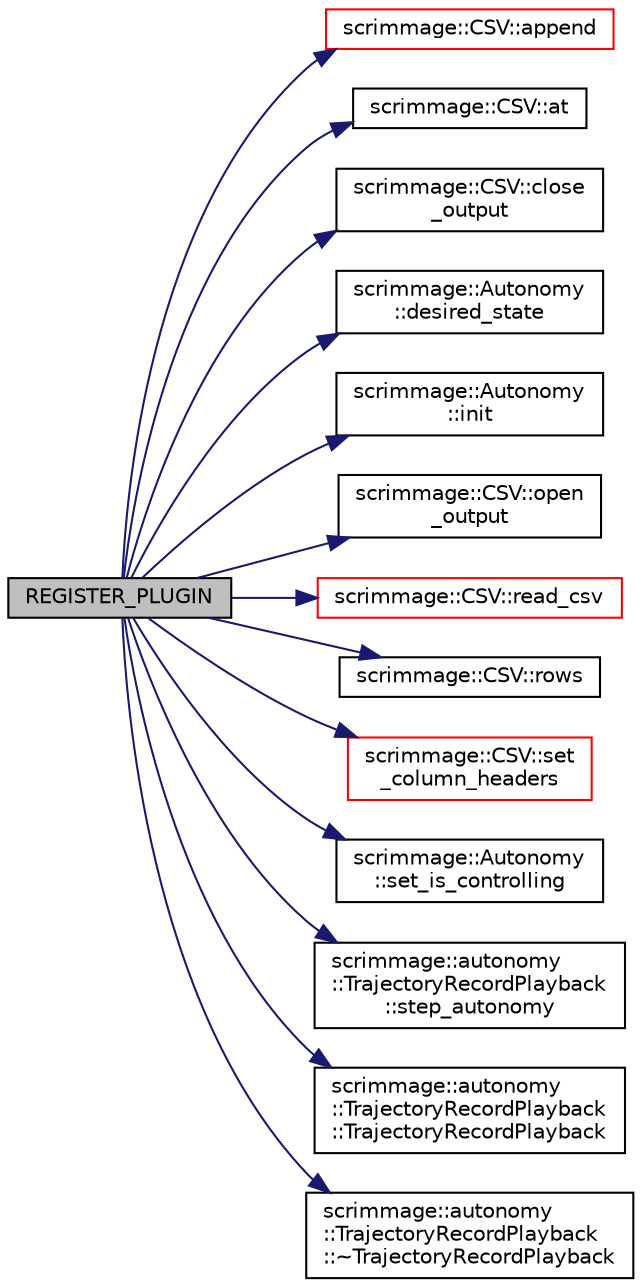 digraph "REGISTER_PLUGIN"
{
 // LATEX_PDF_SIZE
  edge [fontname="Helvetica",fontsize="10",labelfontname="Helvetica",labelfontsize="10"];
  node [fontname="Helvetica",fontsize="10",shape=record];
  rankdir="LR";
  Node1 [label="REGISTER_PLUGIN",height=0.2,width=0.4,color="black", fillcolor="grey75", style="filled", fontcolor="black",tooltip=" "];
  Node1 -> Node2 [color="midnightblue",fontsize="10",style="solid",fontname="Helvetica"];
  Node2 [label="scrimmage::CSV::append",height=0.2,width=0.4,color="red", fillcolor="white", style="filled",URL="$classscrimmage_1_1CSV.html#a7eae90f44a37b48a68e684aa057c355d",tooltip=" "];
  Node1 -> Node5 [color="midnightblue",fontsize="10",style="solid",fontname="Helvetica"];
  Node5 [label="scrimmage::CSV::at",height=0.2,width=0.4,color="black", fillcolor="white", style="filled",URL="$classscrimmage_1_1CSV.html#aa6f592cbf079d8d13a40ad4f0c3cece6",tooltip=" "];
  Node1 -> Node6 [color="midnightblue",fontsize="10",style="solid",fontname="Helvetica"];
  Node6 [label="scrimmage::CSV::close\l_output",height=0.2,width=0.4,color="black", fillcolor="white", style="filled",URL="$classscrimmage_1_1CSV.html#a904ae6ea430adfa9a9a334b7f1cdb8ea",tooltip=" "];
  Node1 -> Node7 [color="midnightblue",fontsize="10",style="solid",fontname="Helvetica"];
  Node7 [label="scrimmage::Autonomy\l::desired_state",height=0.2,width=0.4,color="black", fillcolor="white", style="filled",URL="$classscrimmage_1_1Autonomy.html#a9366b4276bda05496c883f84c81ddd2c",tooltip=" "];
  Node1 -> Node8 [color="midnightblue",fontsize="10",style="solid",fontname="Helvetica"];
  Node8 [label="scrimmage::Autonomy\l::init",height=0.2,width=0.4,color="black", fillcolor="white", style="filled",URL="$classscrimmage_1_1Autonomy.html#a2db7f633d6295aa0f409f88d0248ad6b",tooltip=" "];
  Node1 -> Node9 [color="midnightblue",fontsize="10",style="solid",fontname="Helvetica"];
  Node9 [label="scrimmage::CSV::open\l_output",height=0.2,width=0.4,color="black", fillcolor="white", style="filled",URL="$classscrimmage_1_1CSV.html#a446d4ed26ee7e05565db8e81ef900aed",tooltip=" "];
  Node1 -> Node10 [color="midnightblue",fontsize="10",style="solid",fontname="Helvetica"];
  Node10 [label="scrimmage::CSV::read_csv",height=0.2,width=0.4,color="red", fillcolor="white", style="filled",URL="$classscrimmage_1_1CSV.html#a51fcc2ed30d750ef805fae689fca4558",tooltip=" "];
  Node1 -> Node16 [color="midnightblue",fontsize="10",style="solid",fontname="Helvetica"];
  Node16 [label="scrimmage::CSV::rows",height=0.2,width=0.4,color="black", fillcolor="white", style="filled",URL="$classscrimmage_1_1CSV.html#a53201995a833101cf499932051b3249b",tooltip=" "];
  Node1 -> Node17 [color="midnightblue",fontsize="10",style="solid",fontname="Helvetica"];
  Node17 [label="scrimmage::CSV::set\l_column_headers",height=0.2,width=0.4,color="red", fillcolor="white", style="filled",URL="$classscrimmage_1_1CSV.html#a1cfbe562649ebe259a4d1abadc6ab9e8",tooltip=" "];
  Node1 -> Node20 [color="midnightblue",fontsize="10",style="solid",fontname="Helvetica"];
  Node20 [label="scrimmage::Autonomy\l::set_is_controlling",height=0.2,width=0.4,color="black", fillcolor="white", style="filled",URL="$classscrimmage_1_1Autonomy.html#a147a520ef9b1ed577c28dd095dfa8e4c",tooltip=" "];
  Node1 -> Node21 [color="midnightblue",fontsize="10",style="solid",fontname="Helvetica"];
  Node21 [label="scrimmage::autonomy\l::TrajectoryRecordPlayback\l::step_autonomy",height=0.2,width=0.4,color="black", fillcolor="white", style="filled",URL="$classscrimmage_1_1autonomy_1_1TrajectoryRecordPlayback.html#a0a0361a280806e6e215cdb0ab8e95584",tooltip=" "];
  Node1 -> Node22 [color="midnightblue",fontsize="10",style="solid",fontname="Helvetica"];
  Node22 [label="scrimmage::autonomy\l::TrajectoryRecordPlayback\l::TrajectoryRecordPlayback",height=0.2,width=0.4,color="black", fillcolor="white", style="filled",URL="$classscrimmage_1_1autonomy_1_1TrajectoryRecordPlayback.html#aca35b76b7d6ad125bf24d10f5ca5e0e2",tooltip=" "];
  Node1 -> Node23 [color="midnightblue",fontsize="10",style="solid",fontname="Helvetica"];
  Node23 [label="scrimmage::autonomy\l::TrajectoryRecordPlayback\l::~TrajectoryRecordPlayback",height=0.2,width=0.4,color="black", fillcolor="white", style="filled",URL="$classscrimmage_1_1autonomy_1_1TrajectoryRecordPlayback.html#aa3024973e2e554b72a82190dd8467fbd",tooltip=" "];
}
